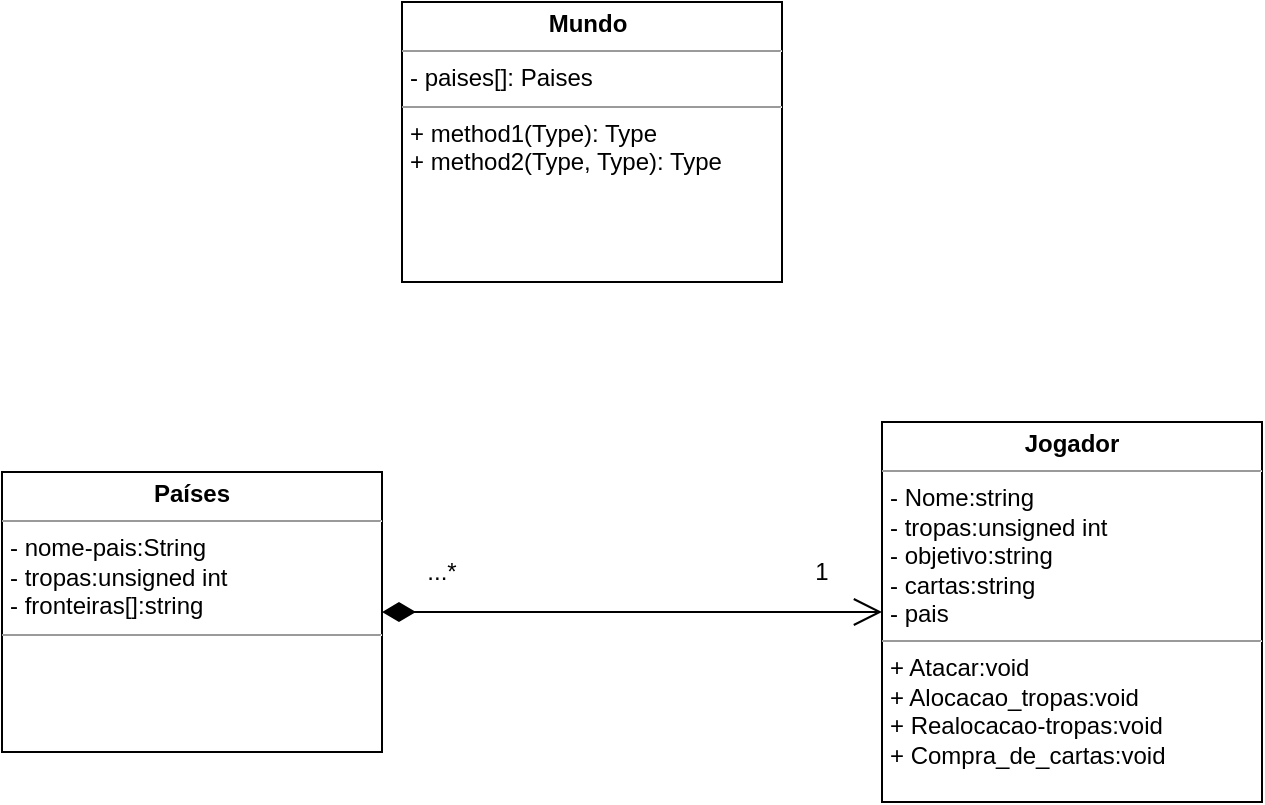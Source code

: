 <mxfile>
    <diagram id="G2Z8QH3HS3N4TmG5t8yA" name="Página-1">
        <mxGraphModel dx="564" dy="371" grid="1" gridSize="10" guides="1" tooltips="1" connect="1" arrows="1" fold="1" page="1" pageScale="1" pageWidth="827" pageHeight="1169" math="0" shadow="0">
            <root>
                <mxCell id="0"/>
                <mxCell id="1" parent="0"/>
                <mxCell id="10" value="&lt;p style=&quot;margin: 0px ; margin-top: 4px ; text-align: center&quot;&gt;&lt;b&gt;Países&lt;/b&gt;&lt;/p&gt;&lt;hr size=&quot;1&quot;&gt;&lt;p style=&quot;margin: 0px ; margin-left: 4px&quot;&gt;- nome-pais:String&lt;br&gt;- tropas:unsigned int&lt;/p&gt;&lt;p style=&quot;margin: 0px ; margin-left: 4px&quot;&gt;- fronteiras[]:string&lt;/p&gt;&lt;hr size=&quot;1&quot;&gt;&lt;p style=&quot;margin: 0px ; margin-left: 4px&quot;&gt;&lt;br&gt;&lt;/p&gt;" style="verticalAlign=top;align=left;overflow=fill;fontSize=12;fontFamily=Helvetica;html=1;" parent="1" vertex="1">
                    <mxGeometry x="110" y="305" width="190" height="140" as="geometry"/>
                </mxCell>
                <mxCell id="11" value="&lt;p style=&quot;margin: 0px ; margin-top: 4px ; text-align: center&quot;&gt;&lt;b&gt;Jogador&lt;/b&gt;&lt;/p&gt;&lt;hr size=&quot;1&quot;&gt;&lt;p style=&quot;margin: 0px ; margin-left: 4px&quot;&gt;- Nome:string&lt;/p&gt;&lt;p style=&quot;margin: 0px ; margin-left: 4px&quot;&gt;- tropas:unsigned int&lt;/p&gt;&lt;p style=&quot;margin: 0px ; margin-left: 4px&quot;&gt;- objetivo:string&lt;/p&gt;&lt;p style=&quot;margin: 0px ; margin-left: 4px&quot;&gt;- cartas:string&lt;/p&gt;&lt;p style=&quot;margin: 0px ; margin-left: 4px&quot;&gt;- pais&lt;/p&gt;&lt;hr size=&quot;1&quot;&gt;&lt;p style=&quot;margin: 0px ; margin-left: 4px&quot;&gt;+ Atacar:void&lt;br&gt;+ Alocacao_tropas:void&lt;/p&gt;&lt;p style=&quot;margin: 0px ; margin-left: 4px&quot;&gt;+ Realocacao-tropas:void&lt;/p&gt;&lt;p style=&quot;margin: 0px ; margin-left: 4px&quot;&gt;+ Compra_de_cartas:void&lt;/p&gt;" style="verticalAlign=top;align=left;overflow=fill;fontSize=12;fontFamily=Helvetica;html=1;" parent="1" vertex="1">
                    <mxGeometry x="550" y="280" width="190" height="190" as="geometry"/>
                </mxCell>
                <mxCell id="12" value="" style="endArrow=open;html=1;endSize=12;startArrow=diamondThin;startSize=14;startFill=1;edgeStyle=orthogonalEdgeStyle;align=left;verticalAlign=bottom;exitX=1;exitY=0.5;exitDx=0;exitDy=0;entryX=0;entryY=0.5;entryDx=0;entryDy=0;" parent="1" source="10" target="11" edge="1">
                    <mxGeometry x="-0.476" y="-150" relative="1" as="geometry">
                        <mxPoint x="360" y="350" as="sourcePoint"/>
                        <mxPoint x="520" y="350" as="targetPoint"/>
                        <mxPoint x="-95" y="140" as="offset"/>
                    </mxGeometry>
                </mxCell>
                <mxCell id="13" value="...*" style="text;html=1;strokeColor=none;fillColor=none;align=center;verticalAlign=middle;whiteSpace=wrap;rounded=0;" parent="1" vertex="1">
                    <mxGeometry x="300" y="340" width="60" height="30" as="geometry"/>
                </mxCell>
                <mxCell id="14" value="1" style="text;html=1;strokeColor=none;fillColor=none;align=center;verticalAlign=middle;whiteSpace=wrap;rounded=0;" parent="1" vertex="1">
                    <mxGeometry x="490" y="340" width="60" height="30" as="geometry"/>
                </mxCell>
                <mxCell id="17" value="&lt;p style=&quot;margin: 0px ; margin-top: 4px ; text-align: center&quot;&gt;&lt;/p&gt;&lt;b style=&quot;text-align: center&quot;&gt;&lt;span style=&quot;white-space: pre&quot;&gt;&#9;&lt;/span&gt;&lt;span style=&quot;white-space: pre&quot;&gt;&#9;&lt;/span&gt;&amp;nbsp; &amp;nbsp; &amp;nbsp; Mundo&lt;/b&gt;&lt;hr size=&quot;1&quot;&gt;&lt;p style=&quot;margin: 0px ; margin-left: 4px&quot;&gt;- paises[]: Paises&lt;/p&gt;&lt;hr size=&quot;1&quot;&gt;&lt;p style=&quot;margin: 0px ; margin-left: 4px&quot;&gt;+ method1(Type): Type&lt;br&gt;+ method2(Type, Type): Type&lt;/p&gt;" style="verticalAlign=top;align=left;overflow=fill;fontSize=12;fontFamily=Helvetica;html=1;" parent="1" vertex="1">
                    <mxGeometry x="310" y="70" width="190" height="140" as="geometry"/>
                </mxCell>
            </root>
        </mxGraphModel>
    </diagram>
</mxfile>